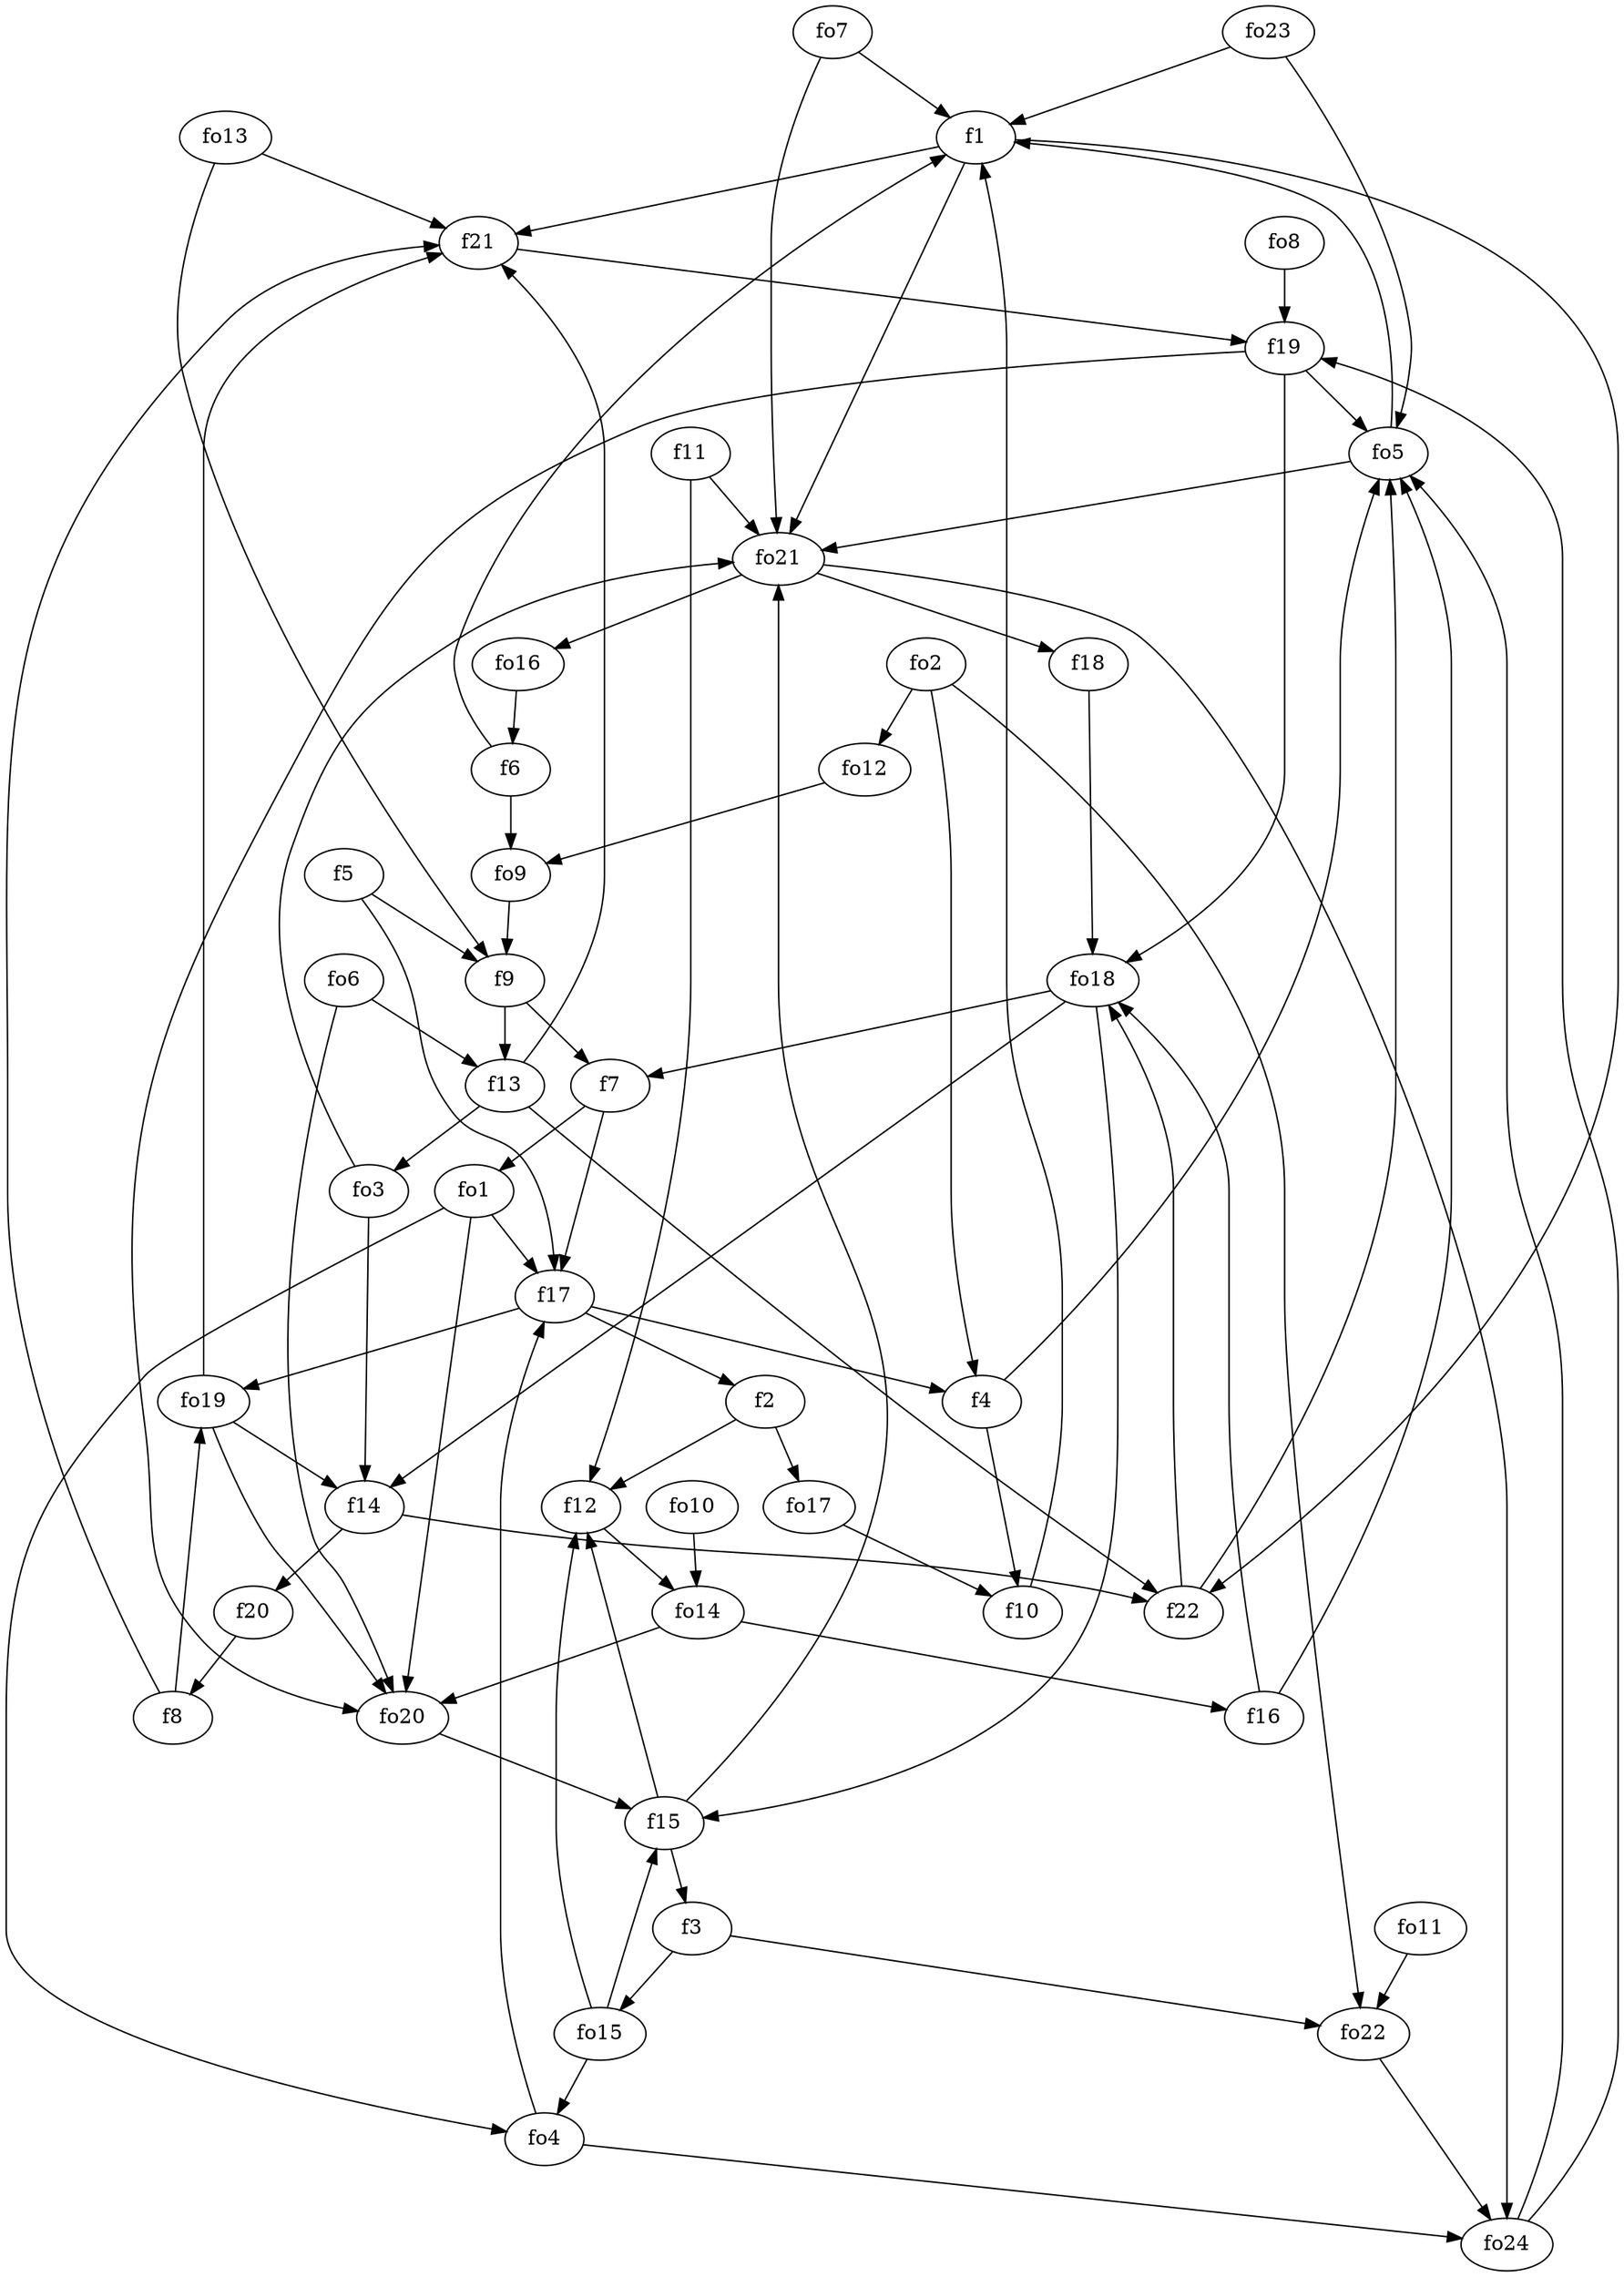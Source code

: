 strict digraph  {
f1;
f2;
f3;
f4;
f5;
f6;
f7;
f8;
f9;
f10;
f11;
f12;
f13;
f14;
f15;
f16;
f17;
f18;
f19;
f20;
f21;
f22;
fo1;
fo2;
fo3;
fo4;
fo5;
fo6;
fo7;
fo8;
fo9;
fo10;
fo11;
fo12;
fo13;
fo14;
fo15;
fo16;
fo17;
fo18;
fo19;
fo20;
fo21;
fo22;
fo23;
fo24;
f1 -> f22  [weight=2];
f1 -> f21  [weight=2];
f1 -> fo21  [weight=2];
f2 -> fo17  [weight=2];
f2 -> f12  [weight=2];
f3 -> fo15  [weight=2];
f3 -> fo22  [weight=2];
f4 -> fo5  [weight=2];
f4 -> f10  [weight=2];
f5 -> f9  [weight=2];
f5 -> f17  [weight=2];
f6 -> f1  [weight=2];
f6 -> fo9  [weight=2];
f7 -> fo1  [weight=2];
f7 -> f17  [weight=2];
f8 -> f21  [weight=2];
f8 -> fo19  [weight=2];
f9 -> f13  [weight=2];
f9 -> f7  [weight=2];
f10 -> f1  [weight=2];
f11 -> f12  [weight=2];
f11 -> fo21  [weight=2];
f12 -> fo14  [weight=2];
f13 -> f22  [weight=2];
f13 -> fo3  [weight=2];
f13 -> f21  [weight=2];
f14 -> f20  [weight=2];
f14 -> f22  [weight=2];
f15 -> fo21  [weight=2];
f15 -> f3  [weight=2];
f15 -> f12  [weight=2];
f16 -> fo5  [weight=2];
f16 -> fo18  [weight=2];
f17 -> f4  [weight=2];
f17 -> fo19  [weight=2];
f17 -> f2  [weight=2];
f18 -> fo18  [weight=2];
f19 -> fo18  [weight=2];
f19 -> fo5  [weight=2];
f19 -> fo20  [weight=2];
f20 -> f8  [weight=2];
f21 -> f19  [weight=2];
f22 -> fo18  [weight=2];
f22 -> fo5  [weight=2];
fo1 -> fo20  [weight=2];
fo1 -> f17  [weight=2];
fo1 -> fo4  [weight=2];
fo2 -> fo22  [weight=2];
fo2 -> f4  [weight=2];
fo2 -> fo12  [weight=2];
fo3 -> f14  [weight=2];
fo3 -> fo21  [weight=2];
fo4 -> f17  [weight=2];
fo4 -> fo24  [weight=2];
fo5 -> fo21  [weight=2];
fo5 -> f1  [weight=2];
fo6 -> fo20  [weight=2];
fo6 -> f13  [weight=2];
fo7 -> f1  [weight=2];
fo7 -> fo21  [weight=2];
fo8 -> f19  [weight=2];
fo9 -> f9  [weight=2];
fo10 -> fo14  [weight=2];
fo11 -> fo22  [weight=2];
fo12 -> fo9  [weight=2];
fo13 -> f21  [weight=2];
fo13 -> f9  [weight=2];
fo14 -> fo20  [weight=2];
fo14 -> f16  [weight=2];
fo15 -> f15  [weight=2];
fo15 -> fo4  [weight=2];
fo15 -> f12  [weight=2];
fo16 -> f6  [weight=2];
fo17 -> f10  [weight=2];
fo18 -> f15  [weight=2];
fo18 -> f14  [weight=2];
fo18 -> f7  [weight=2];
fo19 -> f14  [weight=2];
fo19 -> f21  [weight=2];
fo19 -> fo20  [weight=2];
fo20 -> f15  [weight=2];
fo21 -> fo24  [weight=2];
fo21 -> fo16  [weight=2];
fo21 -> f18  [weight=2];
fo22 -> fo24  [weight=2];
fo23 -> fo5  [weight=2];
fo23 -> f1  [weight=2];
fo24 -> fo5  [weight=2];
fo24 -> f19  [weight=2];
}
